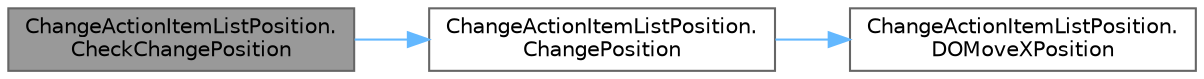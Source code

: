 digraph "ChangeActionItemListPosition.CheckChangePosition"
{
 // LATEX_PDF_SIZE
  bgcolor="transparent";
  edge [fontname=Helvetica,fontsize=10,labelfontname=Helvetica,labelfontsize=10];
  node [fontname=Helvetica,fontsize=10,shape=box,height=0.2,width=0.4];
  rankdir="LR";
  Node1 [id="Node000001",label="ChangeActionItemListPosition.\lCheckChangePosition",height=0.2,width=0.4,color="gray40", fillcolor="grey60", style="filled", fontcolor="black",tooltip=" "];
  Node1 -> Node2 [id="edge1_Node000001_Node000002",color="steelblue1",style="solid",tooltip=" "];
  Node2 [id="Node000002",label="ChangeActionItemListPosition.\lChangePosition",height=0.2,width=0.4,color="grey40", fillcolor="white", style="filled",URL="$class_change_action_item_list_position.html#a477249d7ddffdc0f685ee4f054dfc017",tooltip=" "];
  Node2 -> Node3 [id="edge2_Node000002_Node000003",color="steelblue1",style="solid",tooltip=" "];
  Node3 [id="Node000003",label="ChangeActionItemListPosition.\lDOMoveXPosition",height=0.2,width=0.4,color="grey40", fillcolor="white", style="filled",URL="$class_change_action_item_list_position.html#a9088396f768359e16f3cf25cf2bcb8ae",tooltip=" "];
}
